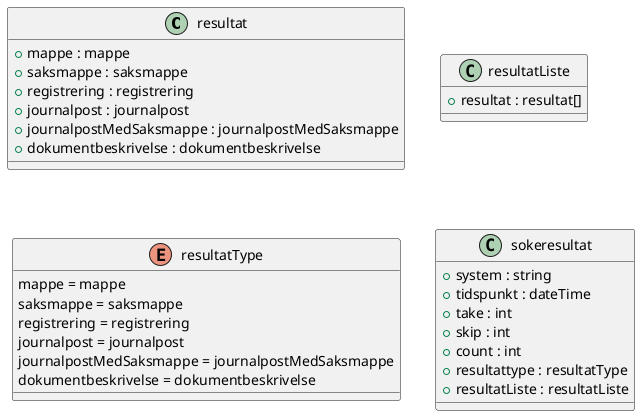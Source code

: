 @startuml

class resultat {
    +mappe : mappe
    +saksmappe : saksmappe
    +registrering : registrering
    +journalpost : journalpost
    +journalpostMedSaksmappe : journalpostMedSaksmappe
    +dokumentbeskrivelse : dokumentbeskrivelse
}
class resultatListe {
    +resultat : resultat[]
}
enum resultatType {
    mappe = mappe
    saksmappe = saksmappe
    registrering = registrering
    journalpost = journalpost
    journalpostMedSaksmappe = journalpostMedSaksmappe
    dokumentbeskrivelse = dokumentbeskrivelse
}
class sokeresultat {
    +system : string
    +tidspunkt : dateTime
    +take : int
    +skip : int
    +count : int
    +resultattype : resultatType
    +resultatListe : resultatListe
}

@enduml
